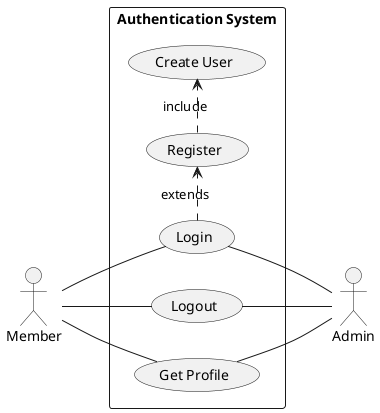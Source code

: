@startuml AuthSubSystem

left to right direction
skinparam packageStyle rectangle
actor Admin
actor Member
rectangle "Authentication System" {
    Member -- (Login)
    Member -- (Logout)
    Member -- (Get Profile)

    (Login) -- Admin
    (Logout) -- Admin
    (Get Profile) -- Admin

    (Login) .> (Register) : extends
    (Register) .> (Create User) : include
}

@enduml